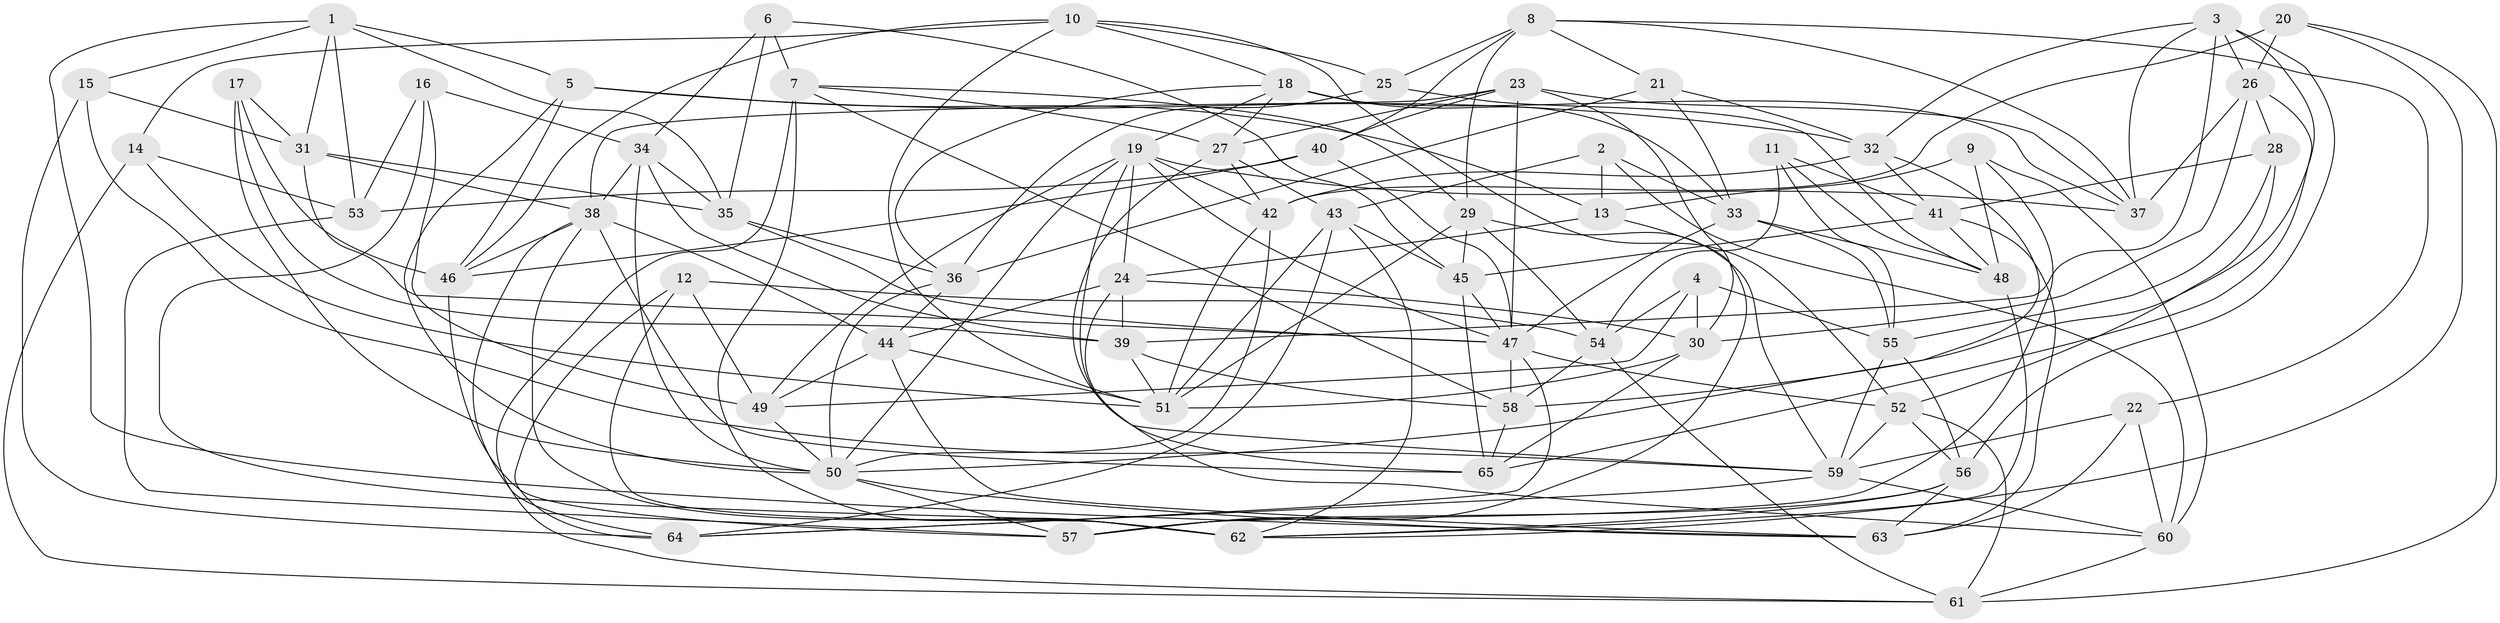 // original degree distribution, {4: 1.0}
// Generated by graph-tools (version 1.1) at 2025/50/03/09/25 03:50:53]
// undirected, 65 vertices, 187 edges
graph export_dot {
graph [start="1"]
  node [color=gray90,style=filled];
  1;
  2;
  3;
  4;
  5;
  6;
  7;
  8;
  9;
  10;
  11;
  12;
  13;
  14;
  15;
  16;
  17;
  18;
  19;
  20;
  21;
  22;
  23;
  24;
  25;
  26;
  27;
  28;
  29;
  30;
  31;
  32;
  33;
  34;
  35;
  36;
  37;
  38;
  39;
  40;
  41;
  42;
  43;
  44;
  45;
  46;
  47;
  48;
  49;
  50;
  51;
  52;
  53;
  54;
  55;
  56;
  57;
  58;
  59;
  60;
  61;
  62;
  63;
  64;
  65;
  1 -- 5 [weight=1.0];
  1 -- 15 [weight=1.0];
  1 -- 31 [weight=1.0];
  1 -- 35 [weight=1.0];
  1 -- 53 [weight=1.0];
  1 -- 63 [weight=1.0];
  2 -- 13 [weight=1.0];
  2 -- 33 [weight=1.0];
  2 -- 43 [weight=1.0];
  2 -- 60 [weight=1.0];
  3 -- 26 [weight=1.0];
  3 -- 32 [weight=1.0];
  3 -- 37 [weight=1.0];
  3 -- 39 [weight=1.0];
  3 -- 56 [weight=1.0];
  3 -- 58 [weight=1.0];
  4 -- 30 [weight=1.0];
  4 -- 49 [weight=1.0];
  4 -- 54 [weight=1.0];
  4 -- 55 [weight=1.0];
  5 -- 13 [weight=2.0];
  5 -- 32 [weight=1.0];
  5 -- 46 [weight=1.0];
  5 -- 50 [weight=1.0];
  6 -- 7 [weight=1.0];
  6 -- 34 [weight=1.0];
  6 -- 35 [weight=1.0];
  6 -- 45 [weight=1.0];
  7 -- 27 [weight=1.0];
  7 -- 29 [weight=1.0];
  7 -- 58 [weight=1.0];
  7 -- 61 [weight=1.0];
  7 -- 62 [weight=1.0];
  8 -- 21 [weight=1.0];
  8 -- 22 [weight=1.0];
  8 -- 25 [weight=1.0];
  8 -- 29 [weight=1.0];
  8 -- 37 [weight=1.0];
  8 -- 40 [weight=1.0];
  9 -- 13 [weight=1.0];
  9 -- 48 [weight=1.0];
  9 -- 57 [weight=1.0];
  9 -- 60 [weight=1.0];
  10 -- 14 [weight=1.0];
  10 -- 18 [weight=1.0];
  10 -- 25 [weight=1.0];
  10 -- 46 [weight=1.0];
  10 -- 51 [weight=1.0];
  10 -- 52 [weight=1.0];
  11 -- 41 [weight=1.0];
  11 -- 48 [weight=1.0];
  11 -- 54 [weight=1.0];
  11 -- 55 [weight=1.0];
  12 -- 49 [weight=1.0];
  12 -- 54 [weight=1.0];
  12 -- 62 [weight=1.0];
  12 -- 64 [weight=1.0];
  13 -- 24 [weight=1.0];
  13 -- 57 [weight=1.0];
  14 -- 51 [weight=1.0];
  14 -- 53 [weight=1.0];
  14 -- 61 [weight=1.0];
  15 -- 31 [weight=1.0];
  15 -- 59 [weight=1.0];
  15 -- 64 [weight=1.0];
  16 -- 34 [weight=1.0];
  16 -- 49 [weight=1.0];
  16 -- 53 [weight=1.0];
  16 -- 62 [weight=1.0];
  17 -- 31 [weight=1.0];
  17 -- 39 [weight=1.0];
  17 -- 46 [weight=1.0];
  17 -- 50 [weight=1.0];
  18 -- 19 [weight=1.0];
  18 -- 27 [weight=1.0];
  18 -- 33 [weight=1.0];
  18 -- 36 [weight=1.0];
  18 -- 37 [weight=1.0];
  19 -- 24 [weight=1.0];
  19 -- 37 [weight=1.0];
  19 -- 42 [weight=1.0];
  19 -- 47 [weight=1.0];
  19 -- 49 [weight=1.0];
  19 -- 50 [weight=1.0];
  19 -- 59 [weight=1.0];
  20 -- 26 [weight=1.0];
  20 -- 42 [weight=1.0];
  20 -- 61 [weight=1.0];
  20 -- 62 [weight=1.0];
  21 -- 32 [weight=1.0];
  21 -- 33 [weight=1.0];
  21 -- 36 [weight=1.0];
  22 -- 59 [weight=1.0];
  22 -- 60 [weight=1.0];
  22 -- 63 [weight=1.0];
  23 -- 27 [weight=1.0];
  23 -- 30 [weight=1.0];
  23 -- 37 [weight=1.0];
  23 -- 38 [weight=1.0];
  23 -- 40 [weight=1.0];
  23 -- 47 [weight=1.0];
  24 -- 30 [weight=1.0];
  24 -- 39 [weight=1.0];
  24 -- 44 [weight=1.0];
  24 -- 60 [weight=1.0];
  25 -- 36 [weight=1.0];
  25 -- 48 [weight=1.0];
  26 -- 28 [weight=1.0];
  26 -- 30 [weight=1.0];
  26 -- 37 [weight=1.0];
  26 -- 65 [weight=1.0];
  27 -- 42 [weight=1.0];
  27 -- 43 [weight=1.0];
  27 -- 65 [weight=1.0];
  28 -- 41 [weight=1.0];
  28 -- 52 [weight=1.0];
  28 -- 55 [weight=1.0];
  29 -- 45 [weight=1.0];
  29 -- 51 [weight=1.0];
  29 -- 54 [weight=1.0];
  29 -- 59 [weight=1.0];
  30 -- 51 [weight=1.0];
  30 -- 65 [weight=1.0];
  31 -- 35 [weight=1.0];
  31 -- 38 [weight=1.0];
  31 -- 47 [weight=1.0];
  32 -- 41 [weight=1.0];
  32 -- 42 [weight=1.0];
  32 -- 50 [weight=1.0];
  33 -- 47 [weight=1.0];
  33 -- 48 [weight=1.0];
  33 -- 55 [weight=1.0];
  34 -- 35 [weight=1.0];
  34 -- 38 [weight=1.0];
  34 -- 39 [weight=1.0];
  34 -- 50 [weight=1.0];
  35 -- 36 [weight=1.0];
  35 -- 47 [weight=1.0];
  36 -- 44 [weight=1.0];
  36 -- 50 [weight=1.0];
  38 -- 44 [weight=1.0];
  38 -- 46 [weight=1.0];
  38 -- 62 [weight=1.0];
  38 -- 64 [weight=1.0];
  38 -- 65 [weight=1.0];
  39 -- 51 [weight=1.0];
  39 -- 58 [weight=1.0];
  40 -- 46 [weight=1.0];
  40 -- 47 [weight=1.0];
  40 -- 53 [weight=2.0];
  41 -- 45 [weight=1.0];
  41 -- 48 [weight=1.0];
  41 -- 63 [weight=1.0];
  42 -- 50 [weight=1.0];
  42 -- 51 [weight=1.0];
  43 -- 45 [weight=1.0];
  43 -- 51 [weight=1.0];
  43 -- 62 [weight=1.0];
  43 -- 64 [weight=1.0];
  44 -- 49 [weight=1.0];
  44 -- 51 [weight=1.0];
  44 -- 63 [weight=1.0];
  45 -- 47 [weight=1.0];
  45 -- 65 [weight=1.0];
  46 -- 57 [weight=1.0];
  47 -- 52 [weight=1.0];
  47 -- 58 [weight=1.0];
  47 -- 64 [weight=1.0];
  48 -- 62 [weight=1.0];
  49 -- 50 [weight=1.0];
  50 -- 57 [weight=1.0];
  50 -- 63 [weight=1.0];
  52 -- 56 [weight=1.0];
  52 -- 59 [weight=1.0];
  52 -- 61 [weight=1.0];
  53 -- 57 [weight=1.0];
  54 -- 58 [weight=1.0];
  54 -- 61 [weight=1.0];
  55 -- 56 [weight=1.0];
  55 -- 59 [weight=1.0];
  56 -- 57 [weight=1.0];
  56 -- 62 [weight=1.0];
  56 -- 63 [weight=1.0];
  58 -- 65 [weight=1.0];
  59 -- 60 [weight=1.0];
  59 -- 64 [weight=1.0];
  60 -- 61 [weight=1.0];
}
